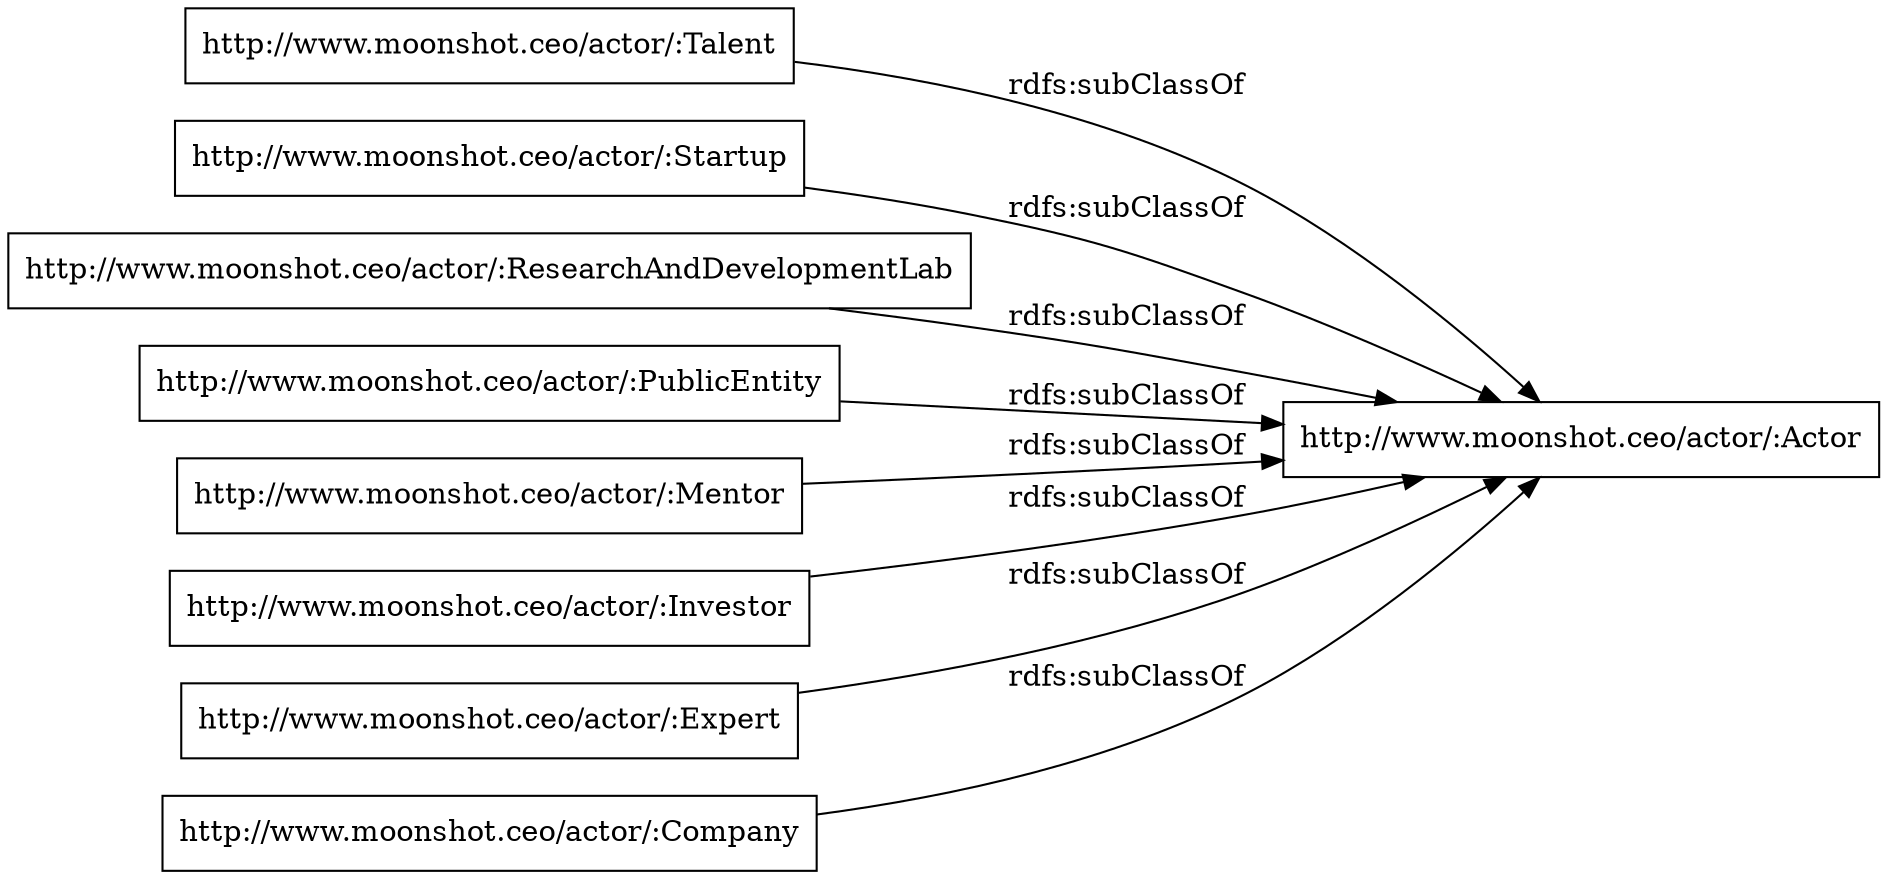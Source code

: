 digraph ar2dtool_diagram { 
rankdir=LR;
size="1000"
node [shape = rectangle, color="black"]; "http://www.moonshot.ceo/actor/:Talent" "http://www.moonshot.ceo/actor/:Startup" "http://www.moonshot.ceo/actor/:ResearchAndDevelopmentLab" "http://www.moonshot.ceo/actor/:PublicEntity" "http://www.moonshot.ceo/actor/:Mentor" "http://www.moonshot.ceo/actor/:Investor" "http://www.moonshot.ceo/actor/:Expert" "http://www.moonshot.ceo/actor/:Company" "http://www.moonshot.ceo/actor/:Actor" ; /*classes style*/
	"http://www.moonshot.ceo/actor/:PublicEntity" -> "http://www.moonshot.ceo/actor/:Actor" [ label = "rdfs:subClassOf" ];
	"http://www.moonshot.ceo/actor/:ResearchAndDevelopmentLab" -> "http://www.moonshot.ceo/actor/:Actor" [ label = "rdfs:subClassOf" ];
	"http://www.moonshot.ceo/actor/:Mentor" -> "http://www.moonshot.ceo/actor/:Actor" [ label = "rdfs:subClassOf" ];
	"http://www.moonshot.ceo/actor/:Talent" -> "http://www.moonshot.ceo/actor/:Actor" [ label = "rdfs:subClassOf" ];
	"http://www.moonshot.ceo/actor/:Expert" -> "http://www.moonshot.ceo/actor/:Actor" [ label = "rdfs:subClassOf" ];
	"http://www.moonshot.ceo/actor/:Company" -> "http://www.moonshot.ceo/actor/:Actor" [ label = "rdfs:subClassOf" ];
	"http://www.moonshot.ceo/actor/:Startup" -> "http://www.moonshot.ceo/actor/:Actor" [ label = "rdfs:subClassOf" ];
	"http://www.moonshot.ceo/actor/:Investor" -> "http://www.moonshot.ceo/actor/:Actor" [ label = "rdfs:subClassOf" ];

}

